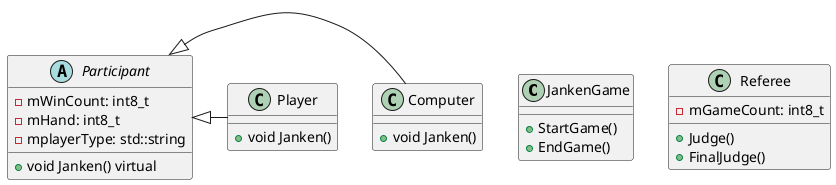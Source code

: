 @startuml

class JankenGame {
    + StartGame()
    + EndGame()
}

abstract class Participant {
    - mWinCount: int8_t
    - mHand: int8_t
    - mplayerType: std::string
    + void Janken() virtual
}

class Player {
    +void Janken()
}

class Computer {
    +void Janken()
}

Participant <|- Computer
Participant <|- Player

class Referee {
    - mGameCount: int8_t
    + Judge()
    + FinalJudge()
}

@enduml